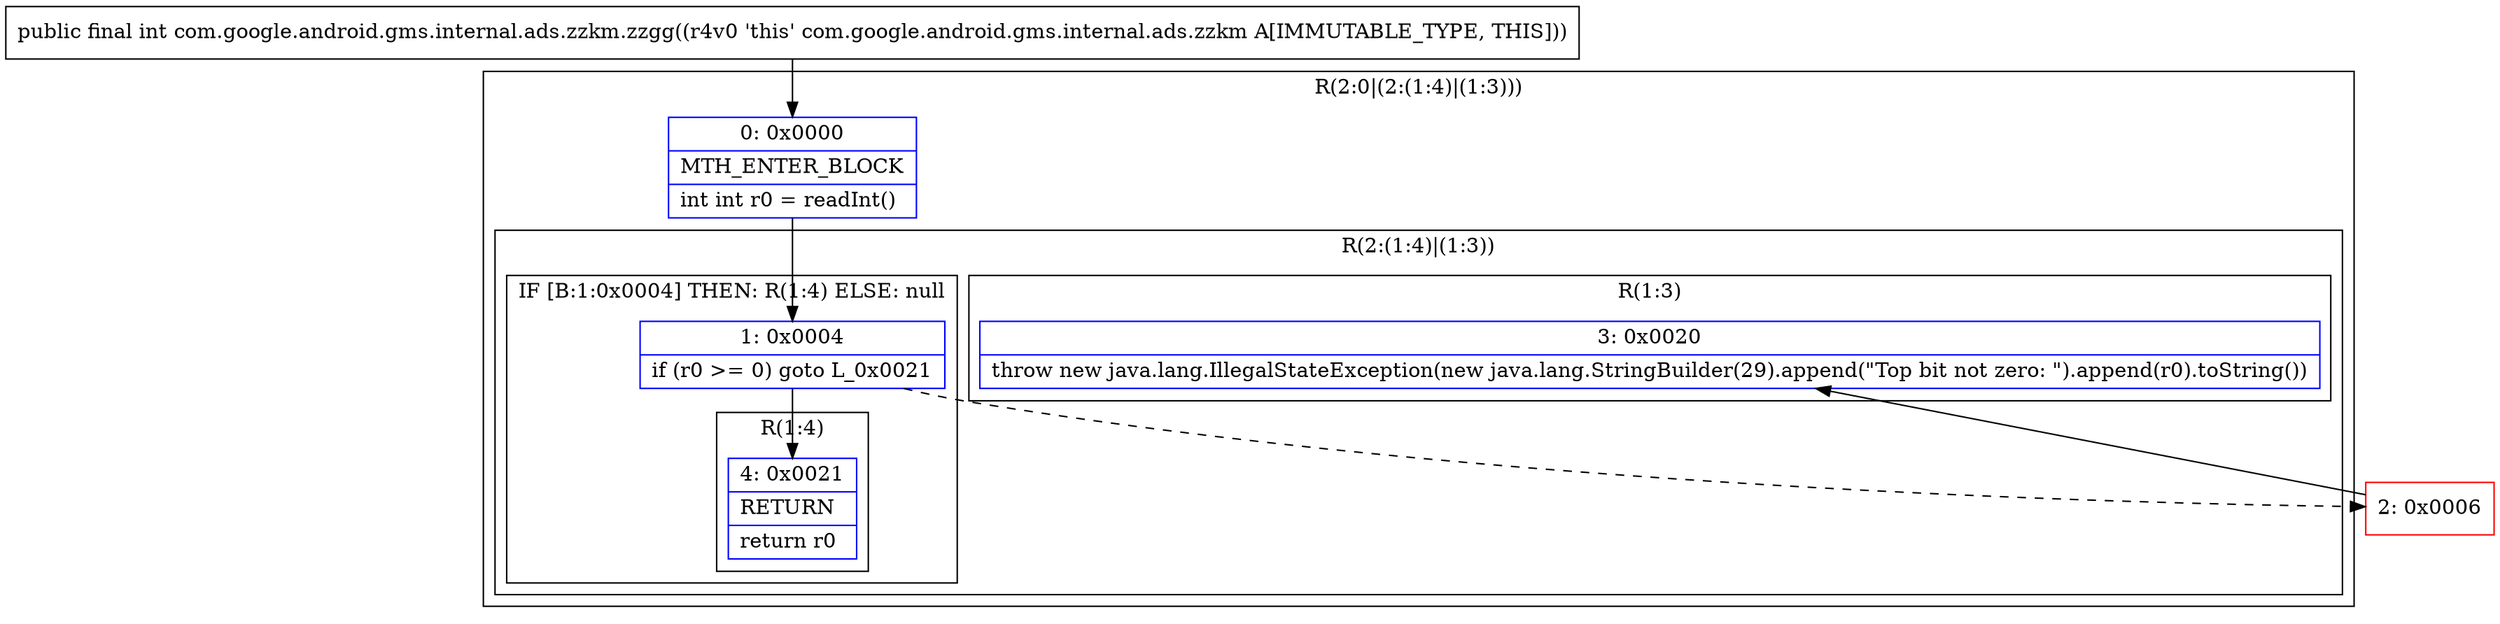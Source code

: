 digraph "CFG forcom.google.android.gms.internal.ads.zzkm.zzgg()I" {
subgraph cluster_Region_1415923088 {
label = "R(2:0|(2:(1:4)|(1:3)))";
node [shape=record,color=blue];
Node_0 [shape=record,label="{0\:\ 0x0000|MTH_ENTER_BLOCK\l|int int r0 = readInt()\l}"];
subgraph cluster_Region_1125035523 {
label = "R(2:(1:4)|(1:3))";
node [shape=record,color=blue];
subgraph cluster_IfRegion_1754036429 {
label = "IF [B:1:0x0004] THEN: R(1:4) ELSE: null";
node [shape=record,color=blue];
Node_1 [shape=record,label="{1\:\ 0x0004|if (r0 \>= 0) goto L_0x0021\l}"];
subgraph cluster_Region_1812442648 {
label = "R(1:4)";
node [shape=record,color=blue];
Node_4 [shape=record,label="{4\:\ 0x0021|RETURN\l|return r0\l}"];
}
}
subgraph cluster_Region_967193995 {
label = "R(1:3)";
node [shape=record,color=blue];
Node_3 [shape=record,label="{3\:\ 0x0020|throw new java.lang.IllegalStateException(new java.lang.StringBuilder(29).append(\"Top bit not zero: \").append(r0).toString())\l}"];
}
}
}
Node_2 [shape=record,color=red,label="{2\:\ 0x0006}"];
MethodNode[shape=record,label="{public final int com.google.android.gms.internal.ads.zzkm.zzgg((r4v0 'this' com.google.android.gms.internal.ads.zzkm A[IMMUTABLE_TYPE, THIS])) }"];
MethodNode -> Node_0;
Node_0 -> Node_1;
Node_1 -> Node_2[style=dashed];
Node_1 -> Node_4;
Node_2 -> Node_3;
}

